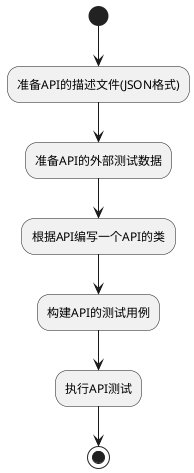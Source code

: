 @startuml
(*)  --> "准备API的描述文件(JSON格式)"
--> "准备API的外部测试数据"
--> "根据API编写一个API的类"
--> "构建API的测试用例"
--> "执行API测试"
-->(*)
@enduml